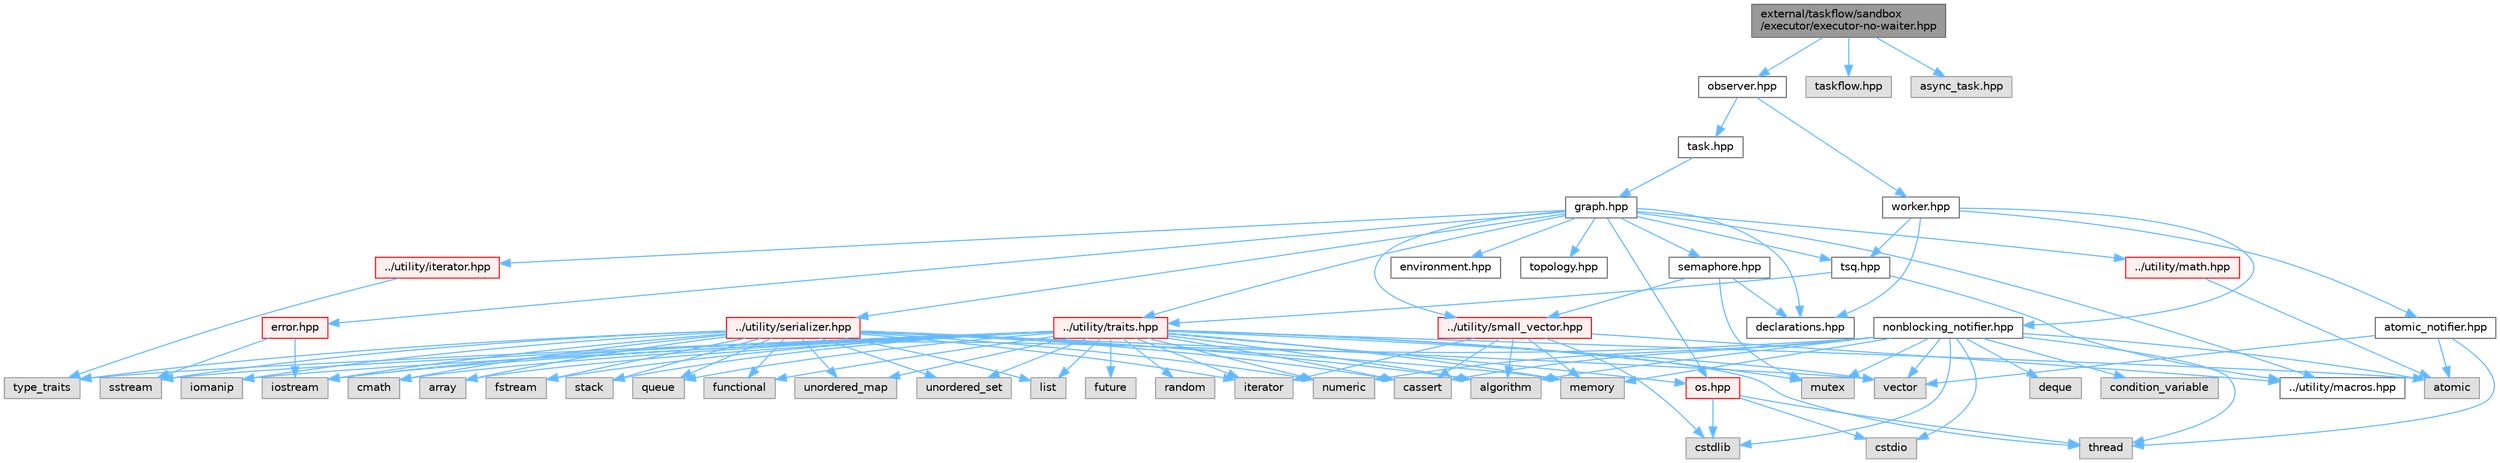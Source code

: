 digraph "external/taskflow/sandbox/executor/executor-no-waiter.hpp"
{
 // LATEX_PDF_SIZE
  bgcolor="transparent";
  edge [fontname=Helvetica,fontsize=10,labelfontname=Helvetica,labelfontsize=10];
  node [fontname=Helvetica,fontsize=10,shape=box,height=0.2,width=0.4];
  Node1 [id="Node000001",label="external/taskflow/sandbox\l/executor/executor-no-waiter.hpp",height=0.2,width=0.4,color="gray40", fillcolor="grey60", style="filled", fontcolor="black",tooltip=" "];
  Node1 -> Node2 [id="edge1_Node000001_Node000002",color="steelblue1",style="solid",tooltip=" "];
  Node2 [id="Node000002",label="observer.hpp",height=0.2,width=0.4,color="grey40", fillcolor="white", style="filled",URL="$observer_8hpp.html",tooltip="observer include file"];
  Node2 -> Node3 [id="edge2_Node000002_Node000003",color="steelblue1",style="solid",tooltip=" "];
  Node3 [id="Node000003",label="task.hpp",height=0.2,width=0.4,color="grey40", fillcolor="white", style="filled",URL="$task_8hpp.html",tooltip="task include file"];
  Node3 -> Node4 [id="edge3_Node000003_Node000004",color="steelblue1",style="solid",tooltip=" "];
  Node4 [id="Node000004",label="graph.hpp",height=0.2,width=0.4,color="grey40", fillcolor="white", style="filled",URL="$taskflow_2core_2graph_8hpp.html",tooltip="graph include file"];
  Node4 -> Node5 [id="edge4_Node000004_Node000005",color="steelblue1",style="solid",tooltip=" "];
  Node5 [id="Node000005",label="../utility/macros.hpp",height=0.2,width=0.4,color="grey40", fillcolor="white", style="filled",URL="$macros_8hpp.html",tooltip=" "];
  Node4 -> Node6 [id="edge5_Node000004_Node000006",color="steelblue1",style="solid",tooltip=" "];
  Node6 [id="Node000006",label="../utility/traits.hpp",height=0.2,width=0.4,color="red", fillcolor="#FFF0F0", style="filled",URL="$taskflow_2utility_2traits_8hpp.html",tooltip=" "];
  Node6 -> Node7 [id="edge6_Node000006_Node000007",color="steelblue1",style="solid",tooltip=" "];
  Node7 [id="Node000007",label="type_traits",height=0.2,width=0.4,color="grey60", fillcolor="#E0E0E0", style="filled",tooltip=" "];
  Node6 -> Node8 [id="edge7_Node000006_Node000008",color="steelblue1",style="solid",tooltip=" "];
  Node8 [id="Node000008",label="iterator",height=0.2,width=0.4,color="grey60", fillcolor="#E0E0E0", style="filled",tooltip=" "];
  Node6 -> Node9 [id="edge8_Node000006_Node000009",color="steelblue1",style="solid",tooltip=" "];
  Node9 [id="Node000009",label="iostream",height=0.2,width=0.4,color="grey60", fillcolor="#E0E0E0", style="filled",tooltip=" "];
  Node6 -> Node10 [id="edge9_Node000006_Node000010",color="steelblue1",style="solid",tooltip=" "];
  Node10 [id="Node000010",label="fstream",height=0.2,width=0.4,color="grey60", fillcolor="#E0E0E0", style="filled",tooltip=" "];
  Node6 -> Node11 [id="edge10_Node000006_Node000011",color="steelblue1",style="solid",tooltip=" "];
  Node11 [id="Node000011",label="mutex",height=0.2,width=0.4,color="grey60", fillcolor="#E0E0E0", style="filled",tooltip=" "];
  Node6 -> Node12 [id="edge11_Node000006_Node000012",color="steelblue1",style="solid",tooltip=" "];
  Node12 [id="Node000012",label="stack",height=0.2,width=0.4,color="grey60", fillcolor="#E0E0E0", style="filled",tooltip=" "];
  Node6 -> Node13 [id="edge12_Node000006_Node000013",color="steelblue1",style="solid",tooltip=" "];
  Node13 [id="Node000013",label="queue",height=0.2,width=0.4,color="grey60", fillcolor="#E0E0E0", style="filled",tooltip=" "];
  Node6 -> Node14 [id="edge13_Node000006_Node000014",color="steelblue1",style="solid",tooltip=" "];
  Node14 [id="Node000014",label="vector",height=0.2,width=0.4,color="grey60", fillcolor="#E0E0E0", style="filled",tooltip=" "];
  Node6 -> Node15 [id="edge14_Node000006_Node000015",color="steelblue1",style="solid",tooltip=" "];
  Node15 [id="Node000015",label="algorithm",height=0.2,width=0.4,color="grey60", fillcolor="#E0E0E0", style="filled",tooltip=" "];
  Node6 -> Node16 [id="edge15_Node000006_Node000016",color="steelblue1",style="solid",tooltip=" "];
  Node16 [id="Node000016",label="memory",height=0.2,width=0.4,color="grey60", fillcolor="#E0E0E0", style="filled",tooltip=" "];
  Node6 -> Node17 [id="edge16_Node000006_Node000017",color="steelblue1",style="solid",tooltip=" "];
  Node17 [id="Node000017",label="atomic",height=0.2,width=0.4,color="grey60", fillcolor="#E0E0E0", style="filled",tooltip=" "];
  Node6 -> Node18 [id="edge17_Node000006_Node000018",color="steelblue1",style="solid",tooltip=" "];
  Node18 [id="Node000018",label="thread",height=0.2,width=0.4,color="grey60", fillcolor="#E0E0E0", style="filled",tooltip=" "];
  Node6 -> Node19 [id="edge18_Node000006_Node000019",color="steelblue1",style="solid",tooltip=" "];
  Node19 [id="Node000019",label="future",height=0.2,width=0.4,color="grey60", fillcolor="#E0E0E0", style="filled",tooltip=" "];
  Node6 -> Node20 [id="edge19_Node000006_Node000020",color="steelblue1",style="solid",tooltip=" "];
  Node20 [id="Node000020",label="functional",height=0.2,width=0.4,color="grey60", fillcolor="#E0E0E0", style="filled",tooltip=" "];
  Node6 -> Node21 [id="edge20_Node000006_Node000021",color="steelblue1",style="solid",tooltip=" "];
  Node21 [id="Node000021",label="unordered_map",height=0.2,width=0.4,color="grey60", fillcolor="#E0E0E0", style="filled",tooltip=" "];
  Node6 -> Node22 [id="edge21_Node000006_Node000022",color="steelblue1",style="solid",tooltip=" "];
  Node22 [id="Node000022",label="unordered_set",height=0.2,width=0.4,color="grey60", fillcolor="#E0E0E0", style="filled",tooltip=" "];
  Node6 -> Node23 [id="edge22_Node000006_Node000023",color="steelblue1",style="solid",tooltip=" "];
  Node23 [id="Node000023",label="sstream",height=0.2,width=0.4,color="grey60", fillcolor="#E0E0E0", style="filled",tooltip=" "];
  Node6 -> Node24 [id="edge23_Node000006_Node000024",color="steelblue1",style="solid",tooltip=" "];
  Node24 [id="Node000024",label="list",height=0.2,width=0.4,color="grey60", fillcolor="#E0E0E0", style="filled",tooltip=" "];
  Node6 -> Node25 [id="edge24_Node000006_Node000025",color="steelblue1",style="solid",tooltip=" "];
  Node25 [id="Node000025",label="numeric",height=0.2,width=0.4,color="grey60", fillcolor="#E0E0E0", style="filled",tooltip=" "];
  Node6 -> Node26 [id="edge25_Node000006_Node000026",color="steelblue1",style="solid",tooltip=" "];
  Node26 [id="Node000026",label="random",height=0.2,width=0.4,color="grey60", fillcolor="#E0E0E0", style="filled",tooltip=" "];
  Node6 -> Node27 [id="edge26_Node000006_Node000027",color="steelblue1",style="solid",tooltip=" "];
  Node27 [id="Node000027",label="iomanip",height=0.2,width=0.4,color="grey60", fillcolor="#E0E0E0", style="filled",tooltip=" "];
  Node6 -> Node28 [id="edge27_Node000006_Node000028",color="steelblue1",style="solid",tooltip=" "];
  Node28 [id="Node000028",label="cassert",height=0.2,width=0.4,color="grey60", fillcolor="#E0E0E0", style="filled",tooltip=" "];
  Node6 -> Node29 [id="edge28_Node000006_Node000029",color="steelblue1",style="solid",tooltip=" "];
  Node29 [id="Node000029",label="cmath",height=0.2,width=0.4,color="grey60", fillcolor="#E0E0E0", style="filled",tooltip=" "];
  Node6 -> Node30 [id="edge29_Node000006_Node000030",color="steelblue1",style="solid",tooltip=" "];
  Node30 [id="Node000030",label="array",height=0.2,width=0.4,color="grey60", fillcolor="#E0E0E0", style="filled",tooltip=" "];
  Node6 -> Node34 [id="edge30_Node000006_Node000034",color="steelblue1",style="solid",tooltip=" "];
  Node34 [id="Node000034",label="os.hpp",height=0.2,width=0.4,color="red", fillcolor="#FFF0F0", style="filled",URL="$os_8hpp.html",tooltip=" "];
  Node34 -> Node35 [id="edge31_Node000034_Node000035",color="steelblue1",style="solid",tooltip=" "];
  Node35 [id="Node000035",label="cstdlib",height=0.2,width=0.4,color="grey60", fillcolor="#E0E0E0", style="filled",tooltip=" "];
  Node34 -> Node36 [id="edge32_Node000034_Node000036",color="steelblue1",style="solid",tooltip=" "];
  Node36 [id="Node000036",label="cstdio",height=0.2,width=0.4,color="grey60", fillcolor="#E0E0E0", style="filled",tooltip=" "];
  Node34 -> Node18 [id="edge33_Node000034_Node000018",color="steelblue1",style="solid",tooltip=" "];
  Node4 -> Node37 [id="edge34_Node000004_Node000037",color="steelblue1",style="solid",tooltip=" "];
  Node37 [id="Node000037",label="../utility/iterator.hpp",height=0.2,width=0.4,color="red", fillcolor="#FFF0F0", style="filled",URL="$iterator_8hpp.html",tooltip=" "];
  Node37 -> Node7 [id="edge35_Node000037_Node000007",color="steelblue1",style="solid",tooltip=" "];
  Node4 -> Node34 [id="edge36_Node000004_Node000034",color="steelblue1",style="solid",tooltip=" "];
  Node4 -> Node39 [id="edge37_Node000004_Node000039",color="steelblue1",style="solid",tooltip=" "];
  Node39 [id="Node000039",label="../utility/math.hpp",height=0.2,width=0.4,color="red", fillcolor="#FFF0F0", style="filled",URL="$math_8hpp.html",tooltip=" "];
  Node39 -> Node17 [id="edge38_Node000039_Node000017",color="steelblue1",style="solid",tooltip=" "];
  Node4 -> Node41 [id="edge39_Node000004_Node000041",color="steelblue1",style="solid",tooltip=" "];
  Node41 [id="Node000041",label="../utility/small_vector.hpp",height=0.2,width=0.4,color="red", fillcolor="#FFF0F0", style="filled",URL="$small__vector_8hpp.html",tooltip="small vector include file"];
  Node41 -> Node5 [id="edge40_Node000041_Node000005",color="steelblue1",style="solid",tooltip=" "];
  Node41 -> Node15 [id="edge41_Node000041_Node000015",color="steelblue1",style="solid",tooltip=" "];
  Node41 -> Node28 [id="edge42_Node000041_Node000028",color="steelblue1",style="solid",tooltip=" "];
  Node41 -> Node35 [id="edge43_Node000041_Node000035",color="steelblue1",style="solid",tooltip=" "];
  Node41 -> Node8 [id="edge44_Node000041_Node000008",color="steelblue1",style="solid",tooltip=" "];
  Node41 -> Node16 [id="edge45_Node000041_Node000016",color="steelblue1",style="solid",tooltip=" "];
  Node4 -> Node44 [id="edge46_Node000004_Node000044",color="steelblue1",style="solid",tooltip=" "];
  Node44 [id="Node000044",label="../utility/serializer.hpp",height=0.2,width=0.4,color="red", fillcolor="#FFF0F0", style="filled",URL="$taskflow_2utility_2serializer_8hpp.html",tooltip=" "];
  Node44 -> Node7 [id="edge47_Node000044_Node000007",color="steelblue1",style="solid",tooltip=" "];
  Node44 -> Node8 [id="edge48_Node000044_Node000008",color="steelblue1",style="solid",tooltip=" "];
  Node44 -> Node9 [id="edge49_Node000044_Node000009",color="steelblue1",style="solid",tooltip=" "];
  Node44 -> Node10 [id="edge50_Node000044_Node000010",color="steelblue1",style="solid",tooltip=" "];
  Node44 -> Node12 [id="edge51_Node000044_Node000012",color="steelblue1",style="solid",tooltip=" "];
  Node44 -> Node13 [id="edge52_Node000044_Node000013",color="steelblue1",style="solid",tooltip=" "];
  Node44 -> Node14 [id="edge53_Node000044_Node000014",color="steelblue1",style="solid",tooltip=" "];
  Node44 -> Node15 [id="edge54_Node000044_Node000015",color="steelblue1",style="solid",tooltip=" "];
  Node44 -> Node16 [id="edge55_Node000044_Node000016",color="steelblue1",style="solid",tooltip=" "];
  Node44 -> Node20 [id="edge56_Node000044_Node000020",color="steelblue1",style="solid",tooltip=" "];
  Node44 -> Node21 [id="edge57_Node000044_Node000021",color="steelblue1",style="solid",tooltip=" "];
  Node44 -> Node22 [id="edge58_Node000044_Node000022",color="steelblue1",style="solid",tooltip=" "];
  Node44 -> Node23 [id="edge59_Node000044_Node000023",color="steelblue1",style="solid",tooltip=" "];
  Node44 -> Node24 [id="edge60_Node000044_Node000024",color="steelblue1",style="solid",tooltip=" "];
  Node44 -> Node25 [id="edge61_Node000044_Node000025",color="steelblue1",style="solid",tooltip=" "];
  Node44 -> Node27 [id="edge62_Node000044_Node000027",color="steelblue1",style="solid",tooltip=" "];
  Node44 -> Node28 [id="edge63_Node000044_Node000028",color="steelblue1",style="solid",tooltip=" "];
  Node44 -> Node29 [id="edge64_Node000044_Node000029",color="steelblue1",style="solid",tooltip=" "];
  Node44 -> Node30 [id="edge65_Node000044_Node000030",color="steelblue1",style="solid",tooltip=" "];
  Node4 -> Node48 [id="edge66_Node000004_Node000048",color="steelblue1",style="solid",tooltip=" "];
  Node48 [id="Node000048",label="error.hpp",height=0.2,width=0.4,color="red", fillcolor="#FFF0F0", style="filled",URL="$error_8hpp.html",tooltip=" "];
  Node48 -> Node9 [id="edge67_Node000048_Node000009",color="steelblue1",style="solid",tooltip=" "];
  Node48 -> Node23 [id="edge68_Node000048_Node000023",color="steelblue1",style="solid",tooltip=" "];
  Node4 -> Node51 [id="edge69_Node000004_Node000051",color="steelblue1",style="solid",tooltip=" "];
  Node51 [id="Node000051",label="declarations.hpp",height=0.2,width=0.4,color="grey40", fillcolor="white", style="filled",URL="$declarations_8hpp.html",tooltip=" "];
  Node4 -> Node52 [id="edge70_Node000004_Node000052",color="steelblue1",style="solid",tooltip=" "];
  Node52 [id="Node000052",label="semaphore.hpp",height=0.2,width=0.4,color="grey40", fillcolor="white", style="filled",URL="$semaphore_8hpp.html",tooltip="semaphore include file"];
  Node52 -> Node11 [id="edge71_Node000052_Node000011",color="steelblue1",style="solid",tooltip=" "];
  Node52 -> Node51 [id="edge72_Node000052_Node000051",color="steelblue1",style="solid",tooltip=" "];
  Node52 -> Node41 [id="edge73_Node000052_Node000041",color="steelblue1",style="solid",tooltip=" "];
  Node4 -> Node53 [id="edge74_Node000004_Node000053",color="steelblue1",style="solid",tooltip=" "];
  Node53 [id="Node000053",label="environment.hpp",height=0.2,width=0.4,color="grey40", fillcolor="white", style="filled",URL="$environment_8hpp.html",tooltip=" "];
  Node4 -> Node54 [id="edge75_Node000004_Node000054",color="steelblue1",style="solid",tooltip=" "];
  Node54 [id="Node000054",label="topology.hpp",height=0.2,width=0.4,color="grey40", fillcolor="white", style="filled",URL="$topology_8hpp.html",tooltip=" "];
  Node4 -> Node55 [id="edge76_Node000004_Node000055",color="steelblue1",style="solid",tooltip=" "];
  Node55 [id="Node000055",label="tsq.hpp",height=0.2,width=0.4,color="grey40", fillcolor="white", style="filled",URL="$tsq_8hpp.html",tooltip="task queue include file"];
  Node55 -> Node5 [id="edge77_Node000055_Node000005",color="steelblue1",style="solid",tooltip=" "];
  Node55 -> Node6 [id="edge78_Node000055_Node000006",color="steelblue1",style="solid",tooltip=" "];
  Node2 -> Node56 [id="edge79_Node000002_Node000056",color="steelblue1",style="solid",tooltip=" "];
  Node56 [id="Node000056",label="worker.hpp",height=0.2,width=0.4,color="grey40", fillcolor="white", style="filled",URL="$worker_8hpp.html",tooltip="worker include file"];
  Node56 -> Node51 [id="edge80_Node000056_Node000051",color="steelblue1",style="solid",tooltip=" "];
  Node56 -> Node55 [id="edge81_Node000056_Node000055",color="steelblue1",style="solid",tooltip=" "];
  Node56 -> Node57 [id="edge82_Node000056_Node000057",color="steelblue1",style="solid",tooltip=" "];
  Node57 [id="Node000057",label="atomic_notifier.hpp",height=0.2,width=0.4,color="grey40", fillcolor="white", style="filled",URL="$atomic__notifier_8hpp.html",tooltip=" "];
  Node57 -> Node17 [id="edge83_Node000057_Node000017",color="steelblue1",style="solid",tooltip=" "];
  Node57 -> Node18 [id="edge84_Node000057_Node000018",color="steelblue1",style="solid",tooltip=" "];
  Node57 -> Node14 [id="edge85_Node000057_Node000014",color="steelblue1",style="solid",tooltip=" "];
  Node56 -> Node58 [id="edge86_Node000056_Node000058",color="steelblue1",style="solid",tooltip=" "];
  Node58 [id="Node000058",label="nonblocking_notifier.hpp",height=0.2,width=0.4,color="grey40", fillcolor="white", style="filled",URL="$nonblocking__notifier_8hpp.html",tooltip=" "];
  Node58 -> Node9 [id="edge87_Node000058_Node000009",color="steelblue1",style="solid",tooltip=" "];
  Node58 -> Node14 [id="edge88_Node000058_Node000014",color="steelblue1",style="solid",tooltip=" "];
  Node58 -> Node35 [id="edge89_Node000058_Node000035",color="steelblue1",style="solid",tooltip=" "];
  Node58 -> Node36 [id="edge90_Node000058_Node000036",color="steelblue1",style="solid",tooltip=" "];
  Node58 -> Node17 [id="edge91_Node000058_Node000017",color="steelblue1",style="solid",tooltip=" "];
  Node58 -> Node16 [id="edge92_Node000058_Node000016",color="steelblue1",style="solid",tooltip=" "];
  Node58 -> Node59 [id="edge93_Node000058_Node000059",color="steelblue1",style="solid",tooltip=" "];
  Node59 [id="Node000059",label="deque",height=0.2,width=0.4,color="grey60", fillcolor="#E0E0E0", style="filled",tooltip=" "];
  Node58 -> Node11 [id="edge94_Node000058_Node000011",color="steelblue1",style="solid",tooltip=" "];
  Node58 -> Node60 [id="edge95_Node000058_Node000060",color="steelblue1",style="solid",tooltip=" "];
  Node60 [id="Node000060",label="condition_variable",height=0.2,width=0.4,color="grey60", fillcolor="#E0E0E0", style="filled",tooltip=" "];
  Node58 -> Node18 [id="edge96_Node000058_Node000018",color="steelblue1",style="solid",tooltip=" "];
  Node58 -> Node15 [id="edge97_Node000058_Node000015",color="steelblue1",style="solid",tooltip=" "];
  Node58 -> Node25 [id="edge98_Node000058_Node000025",color="steelblue1",style="solid",tooltip=" "];
  Node58 -> Node28 [id="edge99_Node000058_Node000028",color="steelblue1",style="solid",tooltip=" "];
  Node1 -> Node61 [id="edge100_Node000001_Node000061",color="steelblue1",style="solid",tooltip=" "];
  Node61 [id="Node000061",label="taskflow.hpp",height=0.2,width=0.4,color="grey60", fillcolor="#E0E0E0", style="filled",tooltip=" "];
  Node1 -> Node62 [id="edge101_Node000001_Node000062",color="steelblue1",style="solid",tooltip=" "];
  Node62 [id="Node000062",label="async_task.hpp",height=0.2,width=0.4,color="grey60", fillcolor="#E0E0E0", style="filled",tooltip=" "];
}
